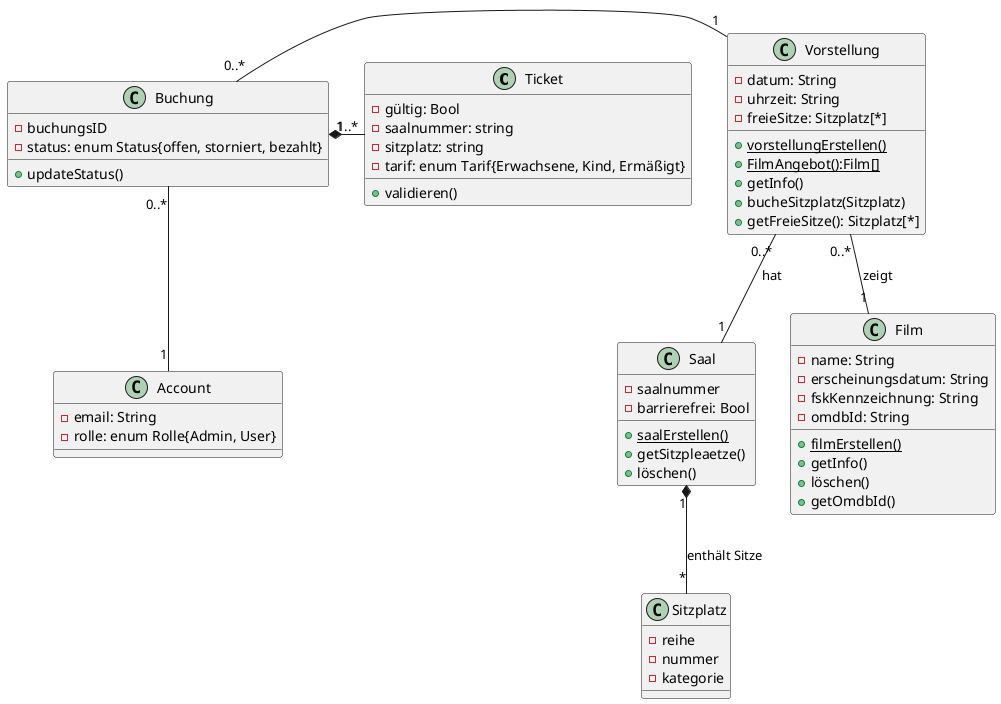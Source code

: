 @startuml "Reservierungssystem"

class Ticket{
- gültig: Bool
- saalnummer: string
- sitzplatz: string
- tarif: enum Tarif{Erwachsene, Kind, Ermäßigt}
+ validieren()
}

class Sitzplatz{
- reihe
- nummer
- kategorie
}

class Saal{
- saalnummer
- barrierefrei: Bool

{static}+ saalErstellen()
+ getSitzpleaetze()
+ löschen()
}

class Film{
- name: String
- erscheinungsdatum: String
- fskKennzeichnung: String
- omdbId: String

{static}+ filmErstellen()
+ getInfo()
+ löschen()
+ getOmdbId()
}

class Vorstellung{
- datum: String
- uhrzeit: String
- freieSitze: Sitzplatz[*]

{static}+ vorstellungErstellen()
{static} + FilmAngebot():Film[]
+ getInfo()
+ bucheSitzplatz(Sitzplatz)
+ getFreieSitze(): Sitzplatz[*]
}

class Buchung{
    - buchungsID
    - status: enum Status{offen, storniert, bezahlt}

    + updateStatus()
}

class Account{
    - email: String
    - rolle: enum Rolle{Admin, User}
}

Saal "1"*--"*" Sitzplatz: enthält Sitze

Vorstellung "0..*" -- "1" Saal: hat
Vorstellung "0..*" -- "1" Film: zeigt

Buchung "0..*"--"1" Account
Buchung "0..*"-"1" Vorstellung
Buchung "1" *- "1..*" Ticket

@enduml